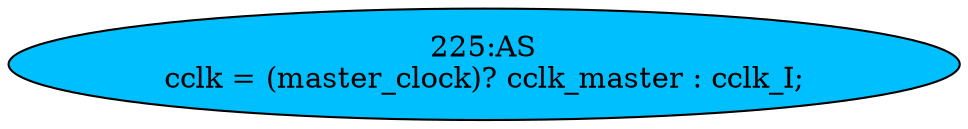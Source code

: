 strict digraph "" {
	node [label="\N"];
	"225:AS"	 [ast="<pyverilog.vparser.ast.Assign object at 0x7f1e4d7e2c90>",
		def_var="['cclk']",
		fillcolor=deepskyblue,
		label="225:AS
cclk = (master_clock)? cclk_master : cclk_I;",
		statements="[]",
		style=filled,
		typ=Assign,
		use_var="['master_clock', 'cclk_master', 'cclk_I']"];
}
